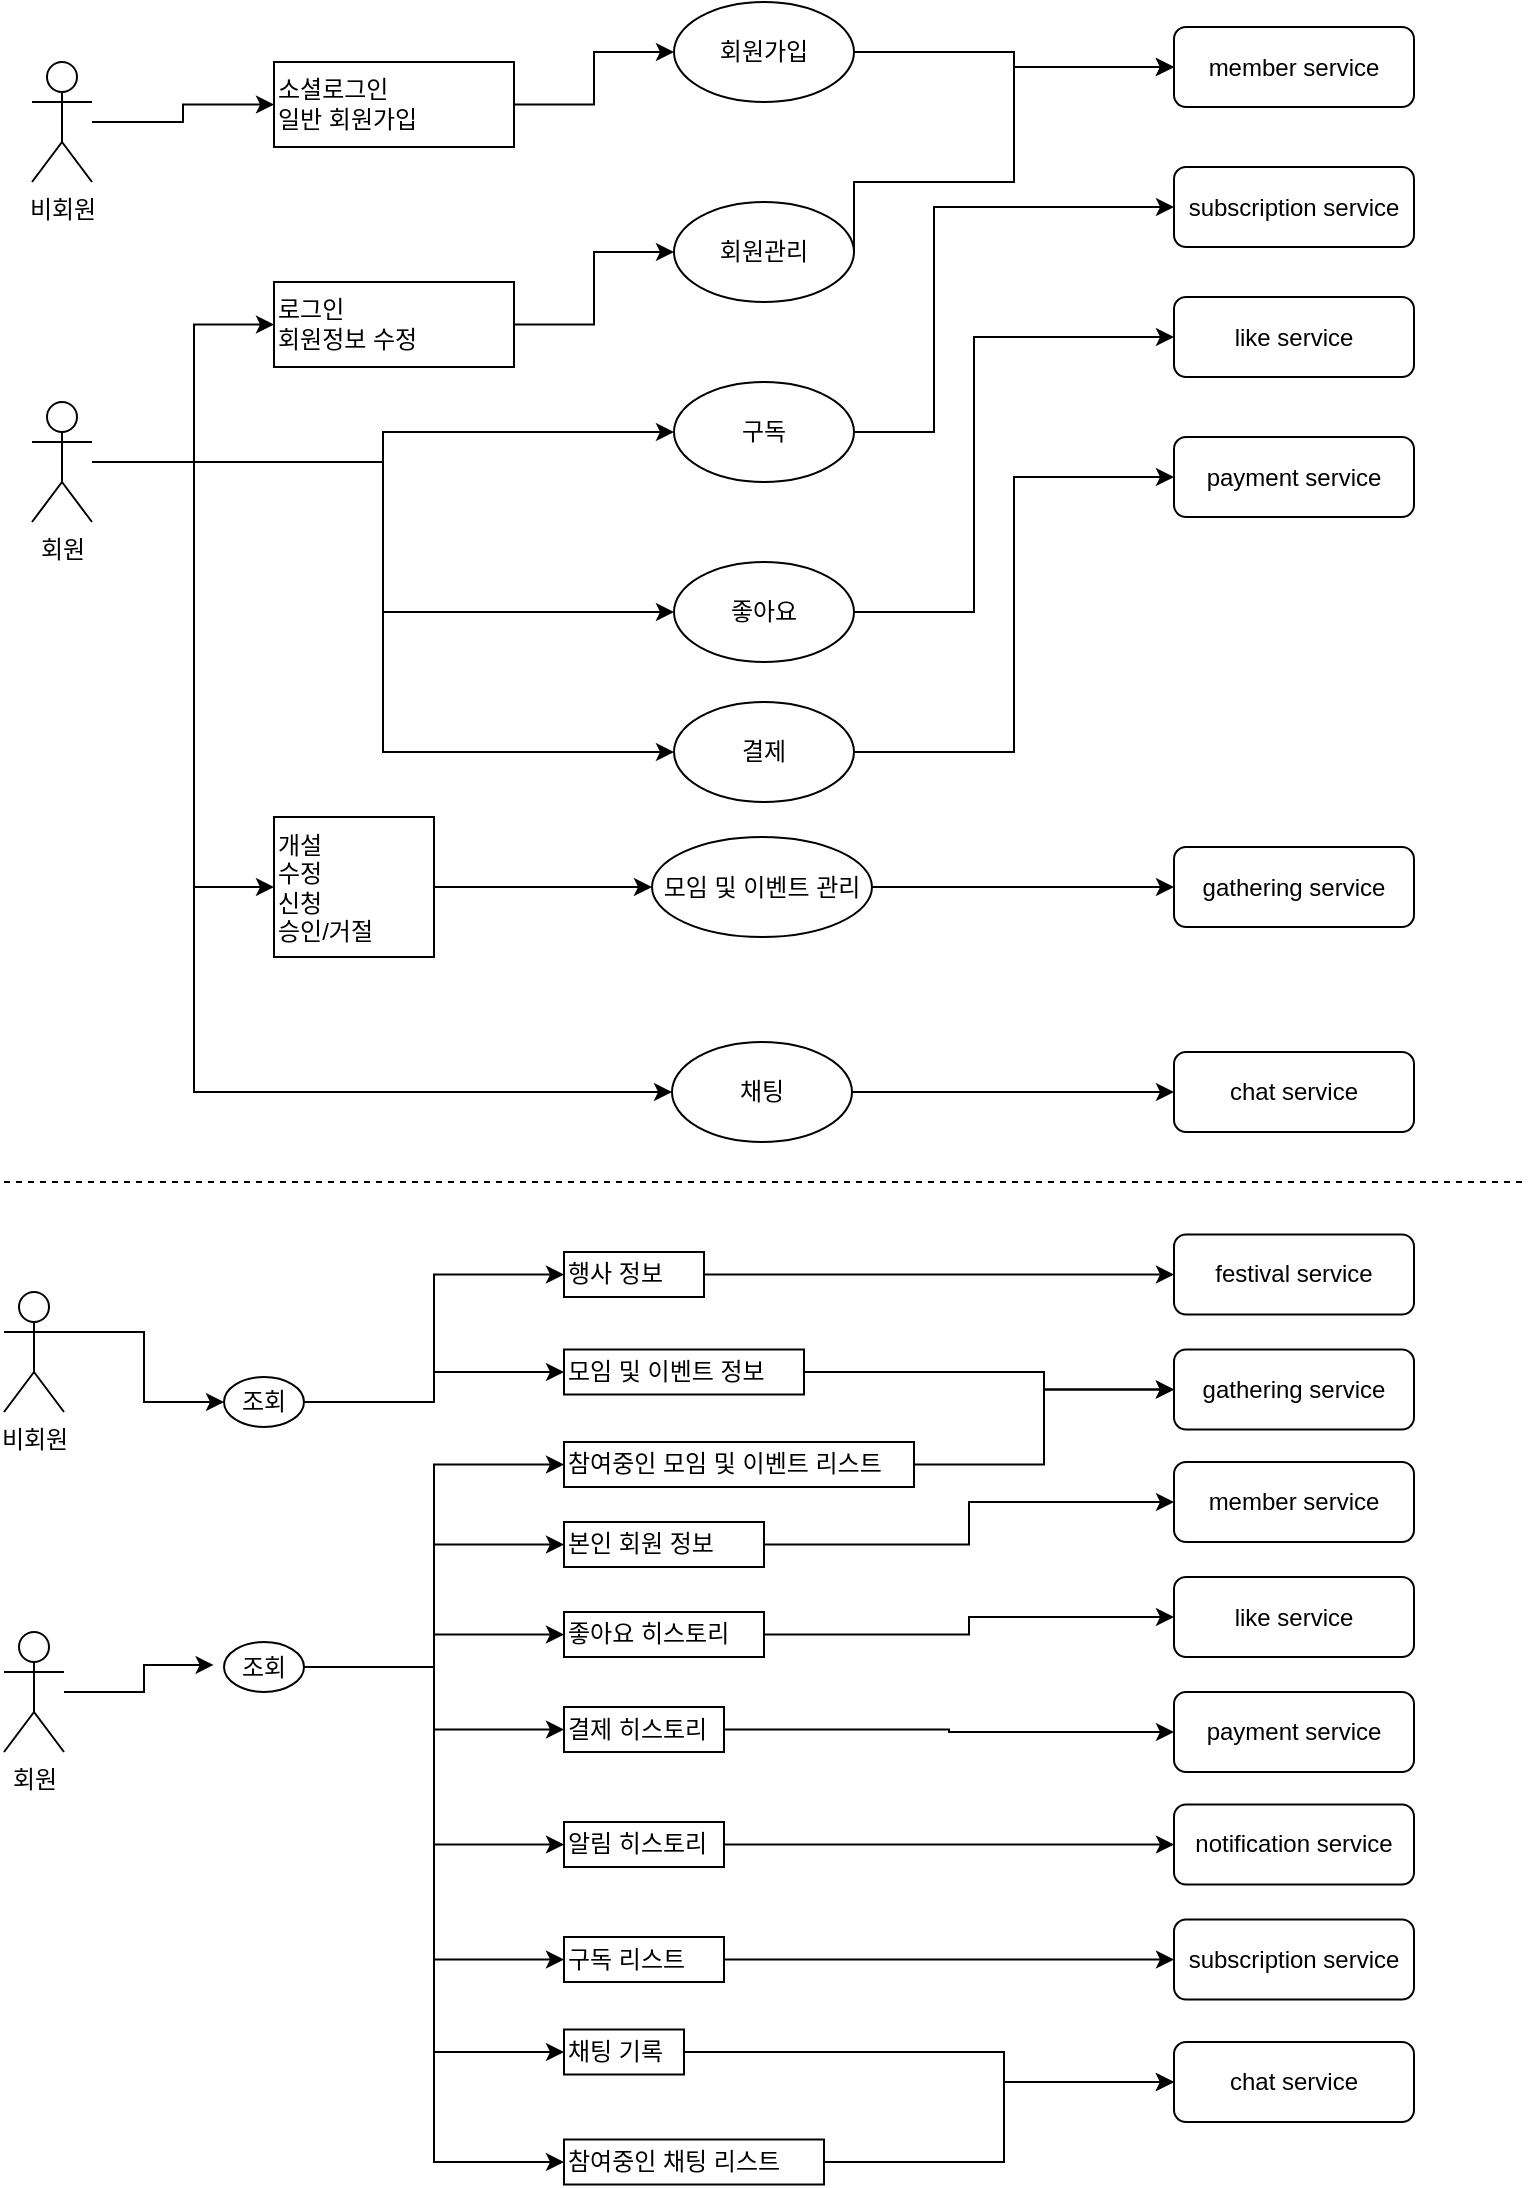 <mxfile version="24.3.0" type="github">
  <diagram name="페이지-1" id="MK5Hw0KBVoJ_4Murm1ev">
    <mxGraphModel dx="2390" dy="1213" grid="1" gridSize="10" guides="1" tooltips="1" connect="1" arrows="1" fold="1" page="1" pageScale="1" pageWidth="827" pageHeight="1169" math="0" shadow="0">
      <root>
        <mxCell id="0" />
        <mxCell id="1" parent="0" />
        <mxCell id="ANXaPgxON0iwH09Vxr6g-57" style="edgeStyle=orthogonalEdgeStyle;rounded=0;orthogonalLoop=1;jettySize=auto;html=1;entryX=0;entryY=0.5;entryDx=0;entryDy=0;" edge="1" parent="1" source="ANXaPgxON0iwH09Vxr6g-2" target="ANXaPgxON0iwH09Vxr6g-56">
          <mxGeometry relative="1" as="geometry" />
        </mxCell>
        <mxCell id="ANXaPgxON0iwH09Vxr6g-2" value="비회원" style="shape=umlActor;verticalLabelPosition=bottom;verticalAlign=top;html=1;outlineConnect=0;" vertex="1" parent="1">
          <mxGeometry x="44" y="40" width="30" height="60" as="geometry" />
        </mxCell>
        <mxCell id="ANXaPgxON0iwH09Vxr6g-53" style="edgeStyle=orthogonalEdgeStyle;rounded=0;orthogonalLoop=1;jettySize=auto;html=1;entryX=0;entryY=0.5;entryDx=0;entryDy=0;" edge="1" parent="1" source="ANXaPgxON0iwH09Vxr6g-9" target="ANXaPgxON0iwH09Vxr6g-52">
          <mxGeometry relative="1" as="geometry">
            <Array as="points">
              <mxPoint x="125" y="240" />
              <mxPoint x="125" y="171" />
            </Array>
          </mxGeometry>
        </mxCell>
        <mxCell id="ANXaPgxON0iwH09Vxr6g-62" style="edgeStyle=orthogonalEdgeStyle;rounded=0;orthogonalLoop=1;jettySize=auto;html=1;entryX=0;entryY=0.5;entryDx=0;entryDy=0;" edge="1" parent="1" source="ANXaPgxON0iwH09Vxr6g-9" target="ANXaPgxON0iwH09Vxr6g-28">
          <mxGeometry relative="1" as="geometry" />
        </mxCell>
        <mxCell id="ANXaPgxON0iwH09Vxr6g-63" style="edgeStyle=orthogonalEdgeStyle;rounded=0;orthogonalLoop=1;jettySize=auto;html=1;entryX=0;entryY=0.5;entryDx=0;entryDy=0;" edge="1" parent="1" source="ANXaPgxON0iwH09Vxr6g-9" target="ANXaPgxON0iwH09Vxr6g-29">
          <mxGeometry relative="1" as="geometry" />
        </mxCell>
        <mxCell id="ANXaPgxON0iwH09Vxr6g-65" style="edgeStyle=orthogonalEdgeStyle;rounded=0;orthogonalLoop=1;jettySize=auto;html=1;entryX=0;entryY=0.5;entryDx=0;entryDy=0;" edge="1" parent="1" source="ANXaPgxON0iwH09Vxr6g-9" target="ANXaPgxON0iwH09Vxr6g-30">
          <mxGeometry relative="1" as="geometry" />
        </mxCell>
        <mxCell id="ANXaPgxON0iwH09Vxr6g-71" style="edgeStyle=orthogonalEdgeStyle;rounded=0;orthogonalLoop=1;jettySize=auto;html=1;entryX=0;entryY=0.5;entryDx=0;entryDy=0;" edge="1" parent="1" source="ANXaPgxON0iwH09Vxr6g-9" target="ANXaPgxON0iwH09Vxr6g-76">
          <mxGeometry relative="1" as="geometry">
            <mxPoint x="165" y="505" as="targetPoint" />
            <Array as="points">
              <mxPoint x="125" y="240" />
              <mxPoint x="125" y="452" />
            </Array>
          </mxGeometry>
        </mxCell>
        <mxCell id="ANXaPgxON0iwH09Vxr6g-80" style="edgeStyle=orthogonalEdgeStyle;rounded=0;orthogonalLoop=1;jettySize=auto;html=1;entryX=0;entryY=0.5;entryDx=0;entryDy=0;" edge="1" parent="1" source="ANXaPgxON0iwH09Vxr6g-9" target="ANXaPgxON0iwH09Vxr6g-36">
          <mxGeometry relative="1" as="geometry">
            <Array as="points">
              <mxPoint x="125" y="240" />
              <mxPoint x="125" y="555" />
            </Array>
          </mxGeometry>
        </mxCell>
        <mxCell id="ANXaPgxON0iwH09Vxr6g-9" value="회&lt;span style=&quot;background-color: initial;&quot;&gt;원&lt;/span&gt;" style="shape=umlActor;verticalLabelPosition=bottom;verticalAlign=top;html=1;outlineConnect=0;" vertex="1" parent="1">
          <mxGeometry x="44" y="210" width="30" height="60" as="geometry" />
        </mxCell>
        <mxCell id="ANXaPgxON0iwH09Vxr6g-59" style="edgeStyle=orthogonalEdgeStyle;rounded=0;orthogonalLoop=1;jettySize=auto;html=1;exitX=1;exitY=0.5;exitDx=0;exitDy=0;entryX=0;entryY=0.5;entryDx=0;entryDy=0;" edge="1" parent="1" source="ANXaPgxON0iwH09Vxr6g-25" target="ANXaPgxON0iwH09Vxr6g-42">
          <mxGeometry relative="1" as="geometry" />
        </mxCell>
        <mxCell id="ANXaPgxON0iwH09Vxr6g-25" value="회원가입" style="ellipse;whiteSpace=wrap;html=1;" vertex="1" parent="1">
          <mxGeometry x="365" y="10" width="90" height="50" as="geometry" />
        </mxCell>
        <mxCell id="ANXaPgxON0iwH09Vxr6g-60" style="edgeStyle=orthogonalEdgeStyle;rounded=0;orthogonalLoop=1;jettySize=auto;html=1;exitX=1;exitY=0.5;exitDx=0;exitDy=0;entryX=0;entryY=0.5;entryDx=0;entryDy=0;" edge="1" parent="1" source="ANXaPgxON0iwH09Vxr6g-26" target="ANXaPgxON0iwH09Vxr6g-42">
          <mxGeometry relative="1" as="geometry">
            <Array as="points">
              <mxPoint x="455" y="100" />
              <mxPoint x="535" y="100" />
              <mxPoint x="535" y="42" />
            </Array>
          </mxGeometry>
        </mxCell>
        <mxCell id="ANXaPgxON0iwH09Vxr6g-26" value="회원관리" style="ellipse;whiteSpace=wrap;html=1;" vertex="1" parent="1">
          <mxGeometry x="365" y="110" width="90" height="50" as="geometry" />
        </mxCell>
        <mxCell id="ANXaPgxON0iwH09Vxr6g-61" style="edgeStyle=orthogonalEdgeStyle;rounded=0;orthogonalLoop=1;jettySize=auto;html=1;entryX=0;entryY=0.5;entryDx=0;entryDy=0;" edge="1" parent="1" source="ANXaPgxON0iwH09Vxr6g-28" target="ANXaPgxON0iwH09Vxr6g-43">
          <mxGeometry relative="1" as="geometry">
            <Array as="points">
              <mxPoint x="495" y="225" />
              <mxPoint x="495" y="112" />
            </Array>
          </mxGeometry>
        </mxCell>
        <mxCell id="ANXaPgxON0iwH09Vxr6g-28" value="구독" style="ellipse;whiteSpace=wrap;html=1;" vertex="1" parent="1">
          <mxGeometry x="365" y="200" width="90" height="50" as="geometry" />
        </mxCell>
        <mxCell id="ANXaPgxON0iwH09Vxr6g-64" style="edgeStyle=orthogonalEdgeStyle;rounded=0;orthogonalLoop=1;jettySize=auto;html=1;entryX=0;entryY=0.5;entryDx=0;entryDy=0;" edge="1" parent="1" source="ANXaPgxON0iwH09Vxr6g-29" target="ANXaPgxON0iwH09Vxr6g-48">
          <mxGeometry relative="1" as="geometry">
            <Array as="points">
              <mxPoint x="515" y="315" />
              <mxPoint x="515" y="178" />
            </Array>
          </mxGeometry>
        </mxCell>
        <mxCell id="ANXaPgxON0iwH09Vxr6g-29" value="좋아요" style="ellipse;whiteSpace=wrap;html=1;" vertex="1" parent="1">
          <mxGeometry x="365" y="290" width="90" height="50" as="geometry" />
        </mxCell>
        <mxCell id="ANXaPgxON0iwH09Vxr6g-66" style="edgeStyle=orthogonalEdgeStyle;rounded=0;orthogonalLoop=1;jettySize=auto;html=1;exitX=1;exitY=0.5;exitDx=0;exitDy=0;entryX=0;entryY=0.5;entryDx=0;entryDy=0;" edge="1" parent="1" source="ANXaPgxON0iwH09Vxr6g-30" target="ANXaPgxON0iwH09Vxr6g-45">
          <mxGeometry relative="1" as="geometry" />
        </mxCell>
        <mxCell id="ANXaPgxON0iwH09Vxr6g-30" value="결제" style="ellipse;whiteSpace=wrap;html=1;" vertex="1" parent="1">
          <mxGeometry x="365" y="360" width="90" height="50" as="geometry" />
        </mxCell>
        <mxCell id="ANXaPgxON0iwH09Vxr6g-78" style="edgeStyle=orthogonalEdgeStyle;rounded=0;orthogonalLoop=1;jettySize=auto;html=1;entryX=0;entryY=0.5;entryDx=0;entryDy=0;" edge="1" parent="1" source="ANXaPgxON0iwH09Vxr6g-31" target="ANXaPgxON0iwH09Vxr6g-50">
          <mxGeometry relative="1" as="geometry">
            <Array as="points">
              <mxPoint x="565" y="453" />
              <mxPoint x="565" y="453" />
            </Array>
          </mxGeometry>
        </mxCell>
        <mxCell id="ANXaPgxON0iwH09Vxr6g-31" value="모임 및 이벤트 관리" style="ellipse;whiteSpace=wrap;html=1;" vertex="1" parent="1">
          <mxGeometry x="354" y="427.5" width="110" height="50" as="geometry" />
        </mxCell>
        <mxCell id="ANXaPgxON0iwH09Vxr6g-81" style="edgeStyle=orthogonalEdgeStyle;rounded=0;orthogonalLoop=1;jettySize=auto;html=1;entryX=0;entryY=0.5;entryDx=0;entryDy=0;" edge="1" parent="1" source="ANXaPgxON0iwH09Vxr6g-36" target="ANXaPgxON0iwH09Vxr6g-47">
          <mxGeometry relative="1" as="geometry" />
        </mxCell>
        <mxCell id="ANXaPgxON0iwH09Vxr6g-36" value="채팅" style="ellipse;whiteSpace=wrap;html=1;" vertex="1" parent="1">
          <mxGeometry x="364" y="530" width="90" height="50" as="geometry" />
        </mxCell>
        <mxCell id="ANXaPgxON0iwH09Vxr6g-42" value="member service" style="rounded=1;whiteSpace=wrap;html=1;" vertex="1" parent="1">
          <mxGeometry x="615" y="22.5" width="120" height="40" as="geometry" />
        </mxCell>
        <mxCell id="ANXaPgxON0iwH09Vxr6g-43" value="subscription service" style="rounded=1;whiteSpace=wrap;html=1;" vertex="1" parent="1">
          <mxGeometry x="615" y="92.5" width="120" height="40" as="geometry" />
        </mxCell>
        <mxCell id="ANXaPgxON0iwH09Vxr6g-45" value="payment&amp;nbsp;&lt;span style=&quot;background-color: initial;&quot;&gt;service&lt;/span&gt;" style="rounded=1;whiteSpace=wrap;html=1;" vertex="1" parent="1">
          <mxGeometry x="615" y="227.5" width="120" height="40" as="geometry" />
        </mxCell>
        <mxCell id="ANXaPgxON0iwH09Vxr6g-46" value="notification&amp;nbsp;&lt;span style=&quot;background-color: initial;&quot;&gt;service&lt;/span&gt;" style="rounded=1;whiteSpace=wrap;html=1;" vertex="1" parent="1">
          <mxGeometry x="615" y="911.25" width="120" height="40" as="geometry" />
        </mxCell>
        <mxCell id="ANXaPgxON0iwH09Vxr6g-47" value="&lt;span style=&quot;background-color: initial;&quot;&gt;chat service&lt;/span&gt;" style="rounded=1;whiteSpace=wrap;html=1;" vertex="1" parent="1">
          <mxGeometry x="615" y="535" width="120" height="40" as="geometry" />
        </mxCell>
        <mxCell id="ANXaPgxON0iwH09Vxr6g-48" value="&lt;span style=&quot;background-color: initial;&quot;&gt;like service&lt;/span&gt;" style="rounded=1;whiteSpace=wrap;html=1;" vertex="1" parent="1">
          <mxGeometry x="615" y="157.5" width="120" height="40" as="geometry" />
        </mxCell>
        <mxCell id="ANXaPgxON0iwH09Vxr6g-49" value="&lt;span style=&quot;background-color: initial;&quot;&gt;festival service&lt;/span&gt;" style="rounded=1;whiteSpace=wrap;html=1;" vertex="1" parent="1">
          <mxGeometry x="615" y="626.25" width="120" height="40" as="geometry" />
        </mxCell>
        <mxCell id="ANXaPgxON0iwH09Vxr6g-50" value="&lt;span style=&quot;background-color: initial;&quot;&gt;gathering service&lt;/span&gt;" style="rounded=1;whiteSpace=wrap;html=1;" vertex="1" parent="1">
          <mxGeometry x="615" y="432.5" width="120" height="40" as="geometry" />
        </mxCell>
        <mxCell id="ANXaPgxON0iwH09Vxr6g-54" style="edgeStyle=orthogonalEdgeStyle;rounded=0;orthogonalLoop=1;jettySize=auto;html=1;" edge="1" parent="1" source="ANXaPgxON0iwH09Vxr6g-52" target="ANXaPgxON0iwH09Vxr6g-26">
          <mxGeometry relative="1" as="geometry" />
        </mxCell>
        <mxCell id="ANXaPgxON0iwH09Vxr6g-52" value="로그인&lt;div&gt;회원정보 수정&lt;/div&gt;" style="rounded=0;whiteSpace=wrap;html=1;align=left;" vertex="1" parent="1">
          <mxGeometry x="165" y="150" width="120" height="42.5" as="geometry" />
        </mxCell>
        <mxCell id="ANXaPgxON0iwH09Vxr6g-58" style="edgeStyle=orthogonalEdgeStyle;rounded=0;orthogonalLoop=1;jettySize=auto;html=1;exitX=1;exitY=0.5;exitDx=0;exitDy=0;" edge="1" parent="1" source="ANXaPgxON0iwH09Vxr6g-56" target="ANXaPgxON0iwH09Vxr6g-25">
          <mxGeometry relative="1" as="geometry" />
        </mxCell>
        <mxCell id="ANXaPgxON0iwH09Vxr6g-56" value="소셜로그인&lt;div&gt;일반 회원가입&lt;/div&gt;" style="rounded=0;whiteSpace=wrap;html=1;align=left;" vertex="1" parent="1">
          <mxGeometry x="165" y="40" width="120" height="42.5" as="geometry" />
        </mxCell>
        <mxCell id="ANXaPgxON0iwH09Vxr6g-77" style="edgeStyle=orthogonalEdgeStyle;rounded=0;orthogonalLoop=1;jettySize=auto;html=1;exitX=1;exitY=0.5;exitDx=0;exitDy=0;entryX=0;entryY=0.5;entryDx=0;entryDy=0;" edge="1" parent="1" source="ANXaPgxON0iwH09Vxr6g-76" target="ANXaPgxON0iwH09Vxr6g-31">
          <mxGeometry relative="1" as="geometry" />
        </mxCell>
        <mxCell id="ANXaPgxON0iwH09Vxr6g-76" value="개설&lt;div&gt;수정&lt;/div&gt;&lt;div&gt;신청&lt;/div&gt;&lt;div&gt;승인/거절&lt;/div&gt;" style="rounded=0;whiteSpace=wrap;html=1;align=left;" vertex="1" parent="1">
          <mxGeometry x="165" y="417.5" width="80" height="70" as="geometry" />
        </mxCell>
        <mxCell id="ANXaPgxON0iwH09Vxr6g-82" value="" style="endArrow=none;dashed=1;html=1;rounded=0;" edge="1" parent="1">
          <mxGeometry width="50" height="50" relative="1" as="geometry">
            <mxPoint x="30" y="600" as="sourcePoint" />
            <mxPoint x="790" y="600" as="targetPoint" />
          </mxGeometry>
        </mxCell>
        <mxCell id="ANXaPgxON0iwH09Vxr6g-84" value="&lt;span style=&quot;background-color: initial;&quot;&gt;chat service&lt;/span&gt;" style="rounded=1;whiteSpace=wrap;html=1;" vertex="1" parent="1">
          <mxGeometry x="615" y="1030" width="120" height="40" as="geometry" />
        </mxCell>
        <mxCell id="ANXaPgxON0iwH09Vxr6g-85" value="member service" style="rounded=1;whiteSpace=wrap;html=1;" vertex="1" parent="1">
          <mxGeometry x="615" y="740" width="120" height="40" as="geometry" />
        </mxCell>
        <mxCell id="ANXaPgxON0iwH09Vxr6g-86" value="subscription service" style="rounded=1;whiteSpace=wrap;html=1;" vertex="1" parent="1">
          <mxGeometry x="615" y="968.75" width="120" height="40" as="geometry" />
        </mxCell>
        <mxCell id="ANXaPgxON0iwH09Vxr6g-87" value="payment&amp;nbsp;&lt;span style=&quot;background-color: initial;&quot;&gt;service&lt;/span&gt;" style="rounded=1;whiteSpace=wrap;html=1;" vertex="1" parent="1">
          <mxGeometry x="615" y="855" width="120" height="40" as="geometry" />
        </mxCell>
        <mxCell id="ANXaPgxON0iwH09Vxr6g-88" value="&lt;span style=&quot;background-color: initial;&quot;&gt;like service&lt;/span&gt;" style="rounded=1;whiteSpace=wrap;html=1;" vertex="1" parent="1">
          <mxGeometry x="615" y="797.5" width="120" height="40" as="geometry" />
        </mxCell>
        <mxCell id="ANXaPgxON0iwH09Vxr6g-89" value="&lt;span style=&quot;background-color: initial;&quot;&gt;gathering service&lt;/span&gt;" style="rounded=1;whiteSpace=wrap;html=1;" vertex="1" parent="1">
          <mxGeometry x="615" y="683.75" width="120" height="40" as="geometry" />
        </mxCell>
        <mxCell id="ANXaPgxON0iwH09Vxr6g-139" style="edgeStyle=orthogonalEdgeStyle;rounded=0;orthogonalLoop=1;jettySize=auto;html=1;exitX=1;exitY=0.333;exitDx=0;exitDy=0;exitPerimeter=0;" edge="1" parent="1" source="ANXaPgxON0iwH09Vxr6g-92" target="ANXaPgxON0iwH09Vxr6g-135">
          <mxGeometry relative="1" as="geometry" />
        </mxCell>
        <mxCell id="ANXaPgxON0iwH09Vxr6g-92" value="비회원" style="shape=umlActor;verticalLabelPosition=bottom;verticalAlign=top;html=1;outlineConnect=0;" vertex="1" parent="1">
          <mxGeometry x="30" y="655" width="30" height="60" as="geometry" />
        </mxCell>
        <mxCell id="ANXaPgxON0iwH09Vxr6g-93" value="회&lt;span style=&quot;background-color: initial;&quot;&gt;원&lt;/span&gt;" style="shape=umlActor;verticalLabelPosition=bottom;verticalAlign=top;html=1;outlineConnect=0;" vertex="1" parent="1">
          <mxGeometry x="30" y="825" width="30" height="60" as="geometry" />
        </mxCell>
        <mxCell id="ANXaPgxON0iwH09Vxr6g-101" style="edgeStyle=orthogonalEdgeStyle;rounded=0;orthogonalLoop=1;jettySize=auto;html=1;entryX=0;entryY=0.5;entryDx=0;entryDy=0;exitX=1;exitY=0.5;exitDx=0;exitDy=0;" edge="1" parent="1" source="ANXaPgxON0iwH09Vxr6g-126" target="ANXaPgxON0iwH09Vxr6g-85">
          <mxGeometry relative="1" as="geometry">
            <mxPoint x="320" y="733.724" as="sourcePoint" />
          </mxGeometry>
        </mxCell>
        <mxCell id="ANXaPgxON0iwH09Vxr6g-105" style="edgeStyle=orthogonalEdgeStyle;rounded=0;orthogonalLoop=1;jettySize=auto;html=1;exitX=1;exitY=0.5;exitDx=0;exitDy=0;entryX=0;entryY=0.5;entryDx=0;entryDy=0;" edge="1" parent="1" source="ANXaPgxON0iwH09Vxr6g-122" target="ANXaPgxON0iwH09Vxr6g-87">
          <mxGeometry relative="1" as="geometry">
            <mxPoint x="320" y="861.25" as="sourcePoint" />
          </mxGeometry>
        </mxCell>
        <mxCell id="ANXaPgxON0iwH09Vxr6g-107" style="edgeStyle=orthogonalEdgeStyle;rounded=0;orthogonalLoop=1;jettySize=auto;html=1;entryX=0;entryY=0.5;entryDx=0;entryDy=0;exitX=1;exitY=0.5;exitDx=0;exitDy=0;" edge="1" parent="1" source="ANXaPgxON0iwH09Vxr6g-123" target="ANXaPgxON0iwH09Vxr6g-46">
          <mxGeometry relative="1" as="geometry">
            <mxPoint x="320" y="931.241" as="sourcePoint" />
          </mxGeometry>
        </mxCell>
        <mxCell id="ANXaPgxON0iwH09Vxr6g-109" style="edgeStyle=orthogonalEdgeStyle;rounded=0;orthogonalLoop=1;jettySize=auto;html=1;entryX=0;entryY=0.5;entryDx=0;entryDy=0;exitX=1;exitY=0.5;exitDx=0;exitDy=0;" edge="1" parent="1" source="ANXaPgxON0iwH09Vxr6g-121" target="ANXaPgxON0iwH09Vxr6g-86">
          <mxGeometry relative="1" as="geometry">
            <mxPoint x="320" y="1002.483" as="sourcePoint" />
          </mxGeometry>
        </mxCell>
        <mxCell id="ANXaPgxON0iwH09Vxr6g-134" style="edgeStyle=orthogonalEdgeStyle;rounded=0;orthogonalLoop=1;jettySize=auto;html=1;entryX=0;entryY=0.5;entryDx=0;entryDy=0;" edge="1" parent="1" source="ANXaPgxON0iwH09Vxr6g-112" target="ANXaPgxON0iwH09Vxr6g-84">
          <mxGeometry relative="1" as="geometry">
            <Array as="points">
              <mxPoint x="530" y="1090" />
              <mxPoint x="530" y="1050" />
            </Array>
          </mxGeometry>
        </mxCell>
        <mxCell id="ANXaPgxON0iwH09Vxr6g-112" value="참여중인 채팅 리스트" style="rounded=0;whiteSpace=wrap;html=1;align=left;" vertex="1" parent="1">
          <mxGeometry x="310" y="1078.75" width="130" height="22.5" as="geometry" />
        </mxCell>
        <mxCell id="ANXaPgxON0iwH09Vxr6g-133" style="edgeStyle=orthogonalEdgeStyle;rounded=0;orthogonalLoop=1;jettySize=auto;html=1;entryX=0;entryY=0.5;entryDx=0;entryDy=0;" edge="1" parent="1" source="ANXaPgxON0iwH09Vxr6g-120" target="ANXaPgxON0iwH09Vxr6g-84">
          <mxGeometry relative="1" as="geometry">
            <Array as="points">
              <mxPoint x="530" y="1035" />
              <mxPoint x="530" y="1050" />
            </Array>
          </mxGeometry>
        </mxCell>
        <mxCell id="ANXaPgxON0iwH09Vxr6g-120" value="채팅 기록" style="rounded=0;whiteSpace=wrap;html=1;align=left;" vertex="1" parent="1">
          <mxGeometry x="310" y="1023.75" width="60" height="22.5" as="geometry" />
        </mxCell>
        <mxCell id="ANXaPgxON0iwH09Vxr6g-121" value="구독 리스트" style="rounded=0;whiteSpace=wrap;html=1;align=left;" vertex="1" parent="1">
          <mxGeometry x="310" y="977.5" width="80" height="22.5" as="geometry" />
        </mxCell>
        <mxCell id="ANXaPgxON0iwH09Vxr6g-122" value="결제 히스토리" style="rounded=0;whiteSpace=wrap;html=1;align=left;" vertex="1" parent="1">
          <mxGeometry x="310" y="862.5" width="80" height="22.5" as="geometry" />
        </mxCell>
        <mxCell id="ANXaPgxON0iwH09Vxr6g-123" value="알림 히스토리" style="rounded=0;whiteSpace=wrap;html=1;align=left;" vertex="1" parent="1">
          <mxGeometry x="310" y="920" width="80" height="22.5" as="geometry" />
        </mxCell>
        <mxCell id="ANXaPgxON0iwH09Vxr6g-152" style="edgeStyle=orthogonalEdgeStyle;rounded=0;orthogonalLoop=1;jettySize=auto;html=1;entryX=0;entryY=0.5;entryDx=0;entryDy=0;" edge="1" parent="1" source="ANXaPgxON0iwH09Vxr6g-124" target="ANXaPgxON0iwH09Vxr6g-88">
          <mxGeometry relative="1" as="geometry" />
        </mxCell>
        <mxCell id="ANXaPgxON0iwH09Vxr6g-124" value="좋아요 히스토리" style="rounded=0;whiteSpace=wrap;html=1;align=left;" vertex="1" parent="1">
          <mxGeometry x="310" y="815" width="100" height="22.5" as="geometry" />
        </mxCell>
        <mxCell id="ANXaPgxON0iwH09Vxr6g-131" style="edgeStyle=orthogonalEdgeStyle;rounded=0;orthogonalLoop=1;jettySize=auto;html=1;entryX=0;entryY=0.5;entryDx=0;entryDy=0;" edge="1" parent="1" source="ANXaPgxON0iwH09Vxr6g-125" target="ANXaPgxON0iwH09Vxr6g-89">
          <mxGeometry relative="1" as="geometry" />
        </mxCell>
        <mxCell id="ANXaPgxON0iwH09Vxr6g-125" value="참여중인 모임 및 이벤트 리스트" style="rounded=0;whiteSpace=wrap;html=1;align=left;" vertex="1" parent="1">
          <mxGeometry x="310" y="730" width="175" height="22.5" as="geometry" />
        </mxCell>
        <mxCell id="ANXaPgxON0iwH09Vxr6g-126" value="본인 회원 정보" style="rounded=0;whiteSpace=wrap;html=1;align=left;" vertex="1" parent="1">
          <mxGeometry x="310" y="770" width="100" height="22.5" as="geometry" />
        </mxCell>
        <mxCell id="ANXaPgxON0iwH09Vxr6g-130" style="edgeStyle=orthogonalEdgeStyle;rounded=0;orthogonalLoop=1;jettySize=auto;html=1;entryX=0;entryY=0.5;entryDx=0;entryDy=0;" edge="1" parent="1" source="ANXaPgxON0iwH09Vxr6g-127" target="ANXaPgxON0iwH09Vxr6g-89">
          <mxGeometry relative="1" as="geometry">
            <Array as="points">
              <mxPoint x="550" y="695" />
              <mxPoint x="550" y="704" />
            </Array>
          </mxGeometry>
        </mxCell>
        <mxCell id="ANXaPgxON0iwH09Vxr6g-127" value="모임 및 이벤트 정보" style="rounded=0;whiteSpace=wrap;html=1;align=left;" vertex="1" parent="1">
          <mxGeometry x="310" y="683.75" width="120" height="22.5" as="geometry" />
        </mxCell>
        <mxCell id="ANXaPgxON0iwH09Vxr6g-132" style="edgeStyle=orthogonalEdgeStyle;rounded=0;orthogonalLoop=1;jettySize=auto;html=1;entryX=0;entryY=0.5;entryDx=0;entryDy=0;exitX=1;exitY=0.5;exitDx=0;exitDy=0;" edge="1" parent="1" source="ANXaPgxON0iwH09Vxr6g-128" target="ANXaPgxON0iwH09Vxr6g-49">
          <mxGeometry relative="1" as="geometry">
            <Array as="points">
              <mxPoint x="450" y="646" />
            </Array>
          </mxGeometry>
        </mxCell>
        <mxCell id="ANXaPgxON0iwH09Vxr6g-128" value="행사 정보" style="rounded=0;whiteSpace=wrap;html=1;align=left;" vertex="1" parent="1">
          <mxGeometry x="310" y="635" width="70" height="22.5" as="geometry" />
        </mxCell>
        <mxCell id="ANXaPgxON0iwH09Vxr6g-142" style="edgeStyle=orthogonalEdgeStyle;rounded=0;orthogonalLoop=1;jettySize=auto;html=1;entryX=0;entryY=0.5;entryDx=0;entryDy=0;" edge="1" parent="1" source="ANXaPgxON0iwH09Vxr6g-135" target="ANXaPgxON0iwH09Vxr6g-127">
          <mxGeometry relative="1" as="geometry" />
        </mxCell>
        <mxCell id="ANXaPgxON0iwH09Vxr6g-143" style="edgeStyle=orthogonalEdgeStyle;rounded=0;orthogonalLoop=1;jettySize=auto;html=1;entryX=0;entryY=0.5;entryDx=0;entryDy=0;" edge="1" parent="1" source="ANXaPgxON0iwH09Vxr6g-135" target="ANXaPgxON0iwH09Vxr6g-128">
          <mxGeometry relative="1" as="geometry" />
        </mxCell>
        <mxCell id="ANXaPgxON0iwH09Vxr6g-135" value="조회" style="ellipse;whiteSpace=wrap;html=1;" vertex="1" parent="1">
          <mxGeometry x="140" y="697.5" width="40" height="25" as="geometry" />
        </mxCell>
        <mxCell id="ANXaPgxON0iwH09Vxr6g-144" style="edgeStyle=orthogonalEdgeStyle;rounded=0;orthogonalLoop=1;jettySize=auto;html=1;entryX=0;entryY=0.5;entryDx=0;entryDy=0;" edge="1" parent="1" source="ANXaPgxON0iwH09Vxr6g-140" target="ANXaPgxON0iwH09Vxr6g-125">
          <mxGeometry relative="1" as="geometry" />
        </mxCell>
        <mxCell id="ANXaPgxON0iwH09Vxr6g-145" style="edgeStyle=orthogonalEdgeStyle;rounded=0;orthogonalLoop=1;jettySize=auto;html=1;entryX=0;entryY=0.5;entryDx=0;entryDy=0;" edge="1" parent="1" source="ANXaPgxON0iwH09Vxr6g-140" target="ANXaPgxON0iwH09Vxr6g-126">
          <mxGeometry relative="1" as="geometry" />
        </mxCell>
        <mxCell id="ANXaPgxON0iwH09Vxr6g-146" style="edgeStyle=orthogonalEdgeStyle;rounded=0;orthogonalLoop=1;jettySize=auto;html=1;entryX=0;entryY=0.5;entryDx=0;entryDy=0;" edge="1" parent="1" source="ANXaPgxON0iwH09Vxr6g-140" target="ANXaPgxON0iwH09Vxr6g-124">
          <mxGeometry relative="1" as="geometry" />
        </mxCell>
        <mxCell id="ANXaPgxON0iwH09Vxr6g-147" style="edgeStyle=orthogonalEdgeStyle;rounded=0;orthogonalLoop=1;jettySize=auto;html=1;entryX=0;entryY=0.5;entryDx=0;entryDy=0;" edge="1" parent="1" source="ANXaPgxON0iwH09Vxr6g-140" target="ANXaPgxON0iwH09Vxr6g-122">
          <mxGeometry relative="1" as="geometry" />
        </mxCell>
        <mxCell id="ANXaPgxON0iwH09Vxr6g-148" style="edgeStyle=orthogonalEdgeStyle;rounded=0;orthogonalLoop=1;jettySize=auto;html=1;entryX=0;entryY=0.5;entryDx=0;entryDy=0;" edge="1" parent="1" source="ANXaPgxON0iwH09Vxr6g-140" target="ANXaPgxON0iwH09Vxr6g-123">
          <mxGeometry relative="1" as="geometry" />
        </mxCell>
        <mxCell id="ANXaPgxON0iwH09Vxr6g-149" style="edgeStyle=orthogonalEdgeStyle;rounded=0;orthogonalLoop=1;jettySize=auto;html=1;entryX=0;entryY=0.5;entryDx=0;entryDy=0;" edge="1" parent="1" source="ANXaPgxON0iwH09Vxr6g-140" target="ANXaPgxON0iwH09Vxr6g-121">
          <mxGeometry relative="1" as="geometry" />
        </mxCell>
        <mxCell id="ANXaPgxON0iwH09Vxr6g-150" style="edgeStyle=orthogonalEdgeStyle;rounded=0;orthogonalLoop=1;jettySize=auto;html=1;entryX=0;entryY=0.5;entryDx=0;entryDy=0;" edge="1" parent="1" source="ANXaPgxON0iwH09Vxr6g-140" target="ANXaPgxON0iwH09Vxr6g-120">
          <mxGeometry relative="1" as="geometry" />
        </mxCell>
        <mxCell id="ANXaPgxON0iwH09Vxr6g-151" style="edgeStyle=orthogonalEdgeStyle;rounded=0;orthogonalLoop=1;jettySize=auto;html=1;entryX=0;entryY=0.5;entryDx=0;entryDy=0;" edge="1" parent="1" source="ANXaPgxON0iwH09Vxr6g-140" target="ANXaPgxON0iwH09Vxr6g-112">
          <mxGeometry relative="1" as="geometry" />
        </mxCell>
        <mxCell id="ANXaPgxON0iwH09Vxr6g-140" value="조회" style="ellipse;whiteSpace=wrap;html=1;" vertex="1" parent="1">
          <mxGeometry x="140" y="830" width="40" height="25" as="geometry" />
        </mxCell>
        <mxCell id="ANXaPgxON0iwH09Vxr6g-141" style="edgeStyle=orthogonalEdgeStyle;rounded=0;orthogonalLoop=1;jettySize=auto;html=1;entryX=-0.13;entryY=0.458;entryDx=0;entryDy=0;entryPerimeter=0;" edge="1" parent="1" source="ANXaPgxON0iwH09Vxr6g-93" target="ANXaPgxON0iwH09Vxr6g-140">
          <mxGeometry relative="1" as="geometry" />
        </mxCell>
      </root>
    </mxGraphModel>
  </diagram>
</mxfile>
